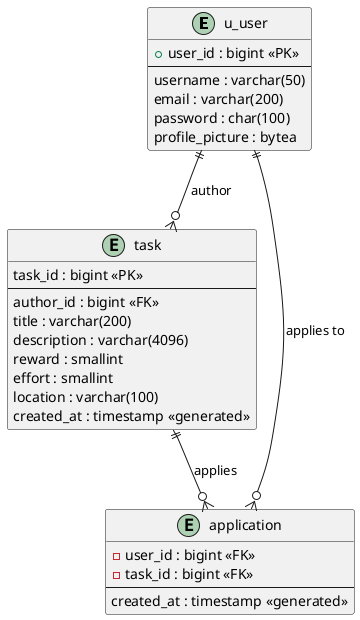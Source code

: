 @startuml


entity u_user {
    + user_id : bigint <<PK>>
    --
    username : varchar(50)
    email : varchar(200)
    password : char(100)
    profile_picture : bytea
}

entity task {
    task_id : bigint <<PK>>
    --
    author_id : bigint <<FK>>
    title : varchar(200)
    description : varchar(4096)
    reward : smallint
    effort : smallint
    location : varchar(100)
    created_at : timestamp <<generated>>
}


entity application {
  - user_id : bigint <<FK>>
  - task_id : bigint <<FK>>
  --
  created_at : timestamp <<generated>>
}

u_user ||--o{ task : "author"

task ||--o{ application : "applies"
application }o--|| u_user : "applies to"


@enduml